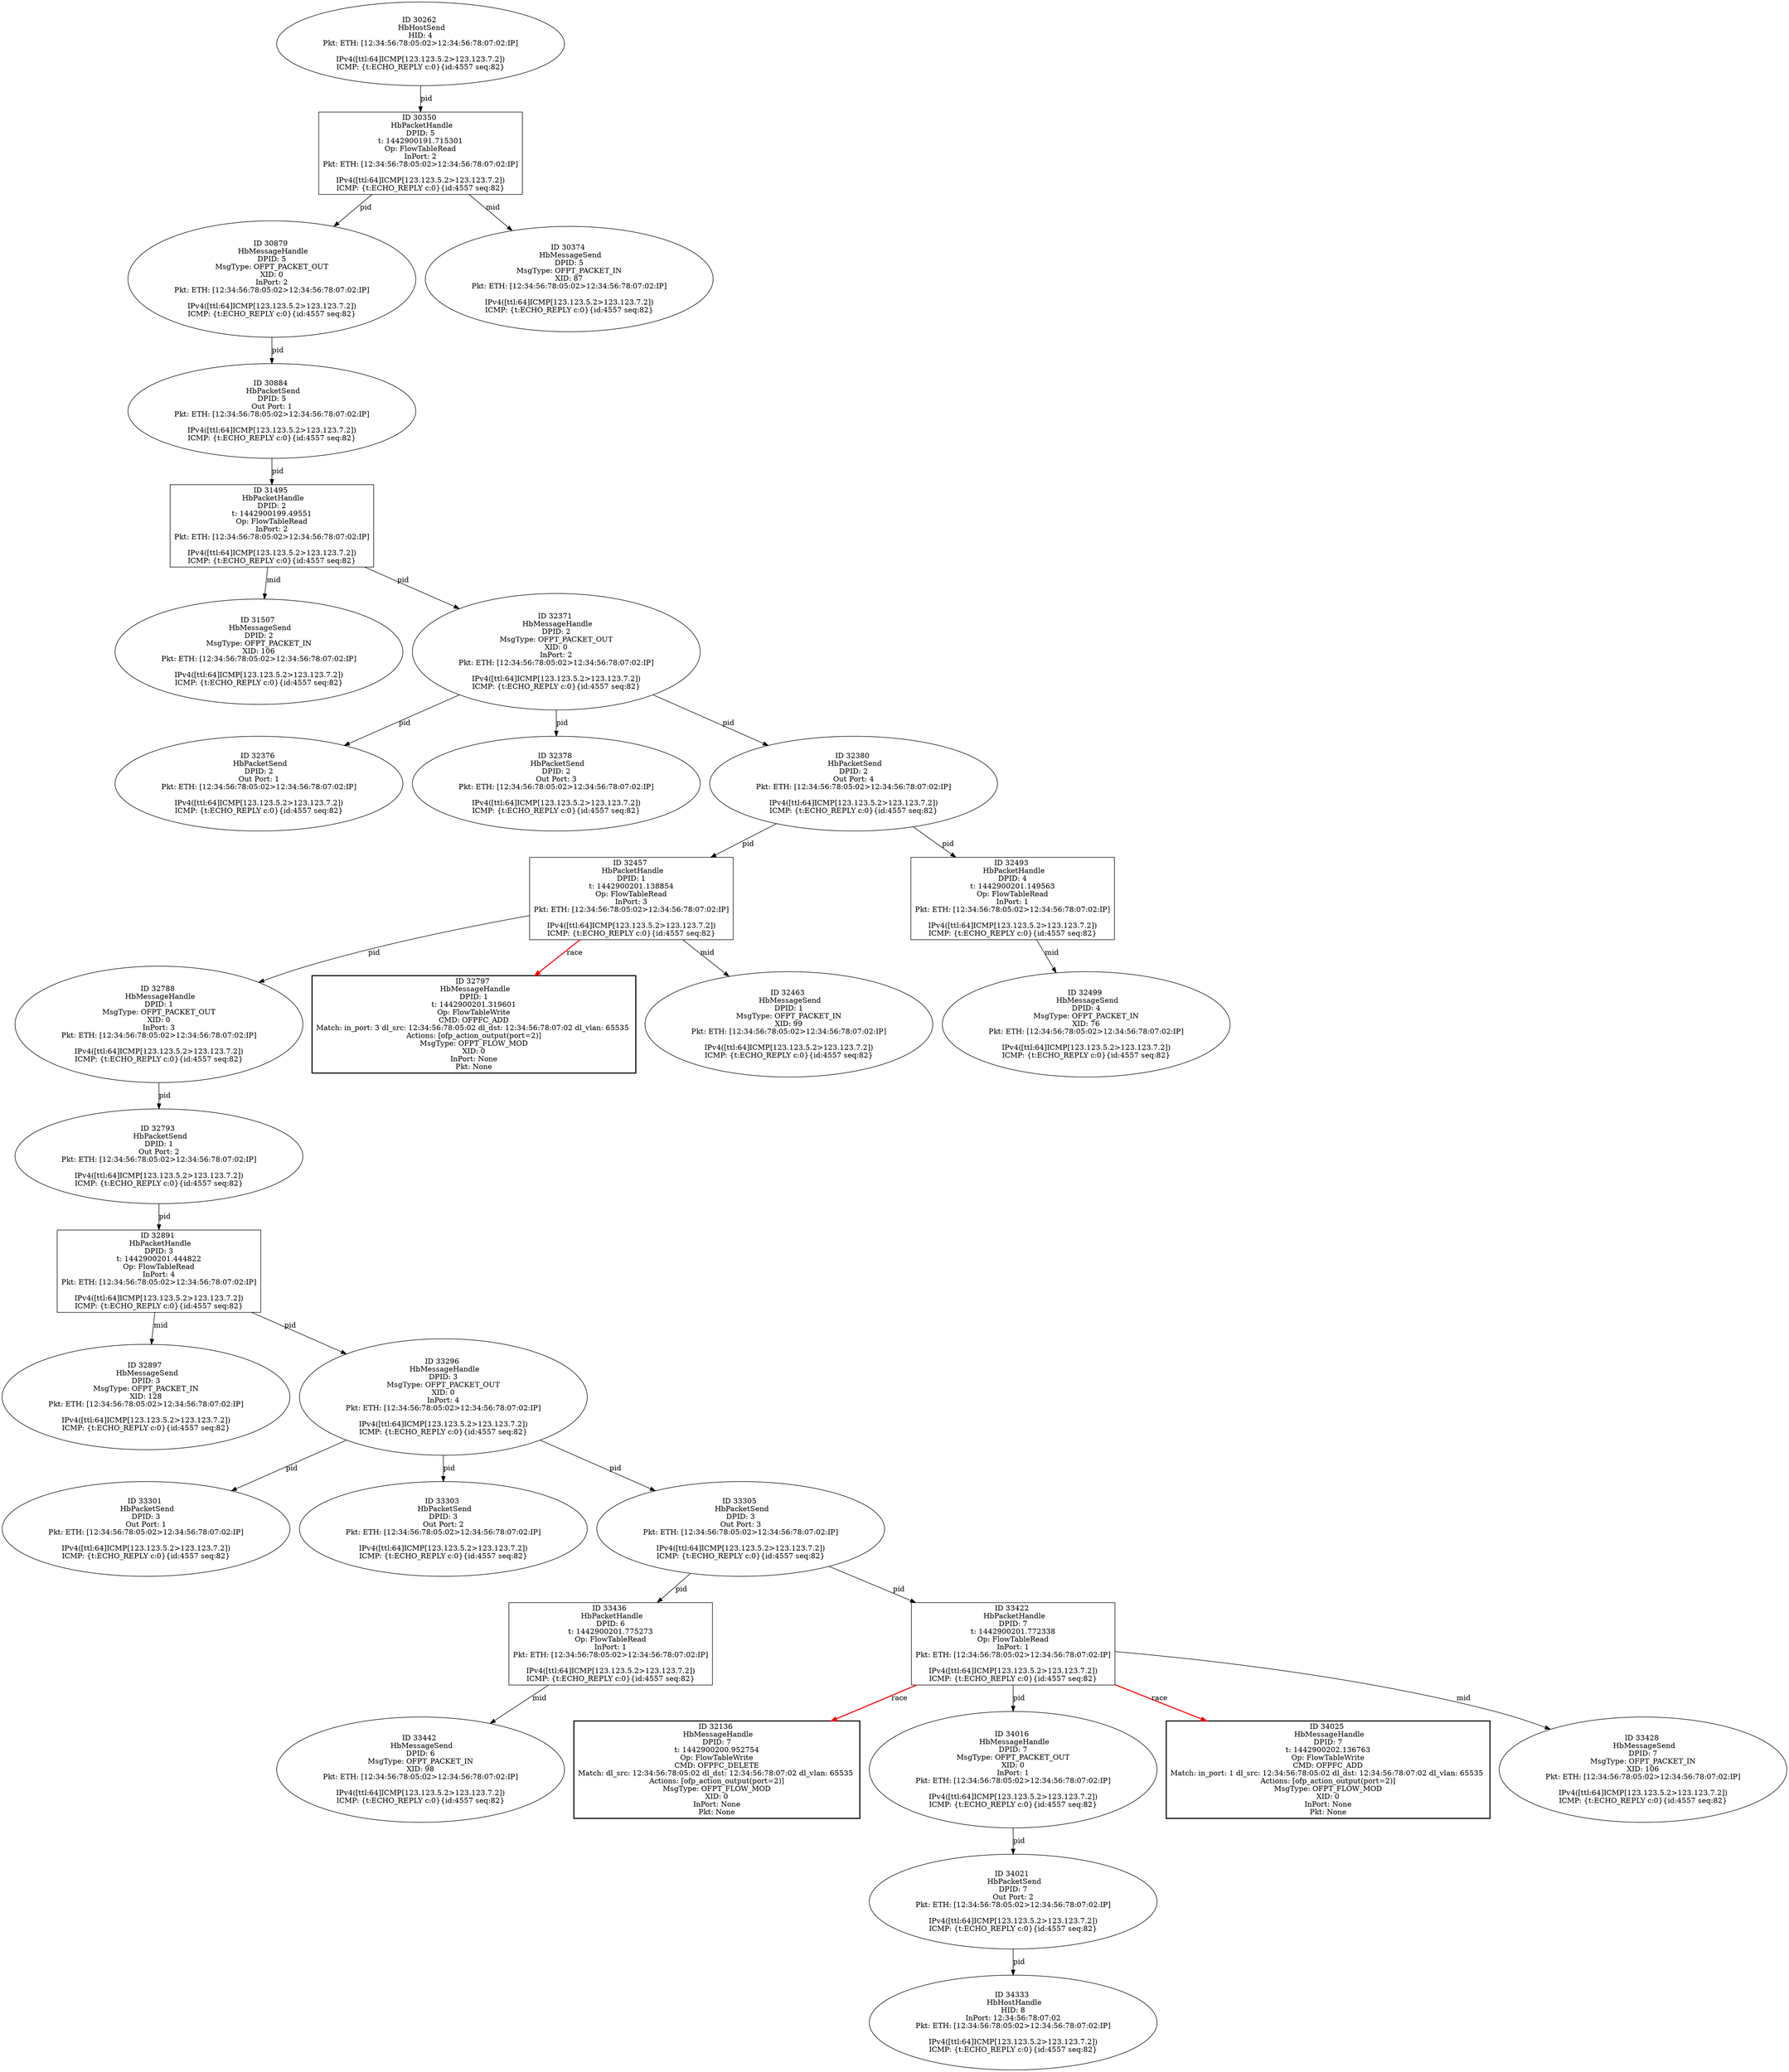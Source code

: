 strict digraph G {
32897 [shape=oval, event=<hb_events.HbMessageSend object at 0x10ebd8150>, label="ID 32897 
 HbMessageSend
DPID: 3
MsgType: OFPT_PACKET_IN
XID: 128
Pkt: ETH: [12:34:56:78:05:02>12:34:56:78:07:02:IP]

IPv4([ttl:64]ICMP[123.123.5.2>123.123.7.2])
ICMP: {t:ECHO_REPLY c:0}{id:4557 seq:82}"];
31495 [shape=box, event=<hb_events.HbPacketHandle object at 0x10e974c90>, label="ID 31495 
 HbPacketHandle
DPID: 2
t: 1442900199.49551
Op: FlowTableRead
InPort: 2
Pkt: ETH: [12:34:56:78:05:02>12:34:56:78:07:02:IP]

IPv4([ttl:64]ICMP[123.123.5.2>123.123.7.2])
ICMP: {t:ECHO_REPLY c:0}{id:4557 seq:82}"];
32136 [shape=box, style=bold, event=<hb_events.HbMessageHandle object at 0x10eaca4d0>, label="ID 32136 
 HbMessageHandle
DPID: 7
t: 1442900200.952754
Op: FlowTableWrite
CMD: OFPFC_DELETE
Match: dl_src: 12:34:56:78:05:02 dl_dst: 12:34:56:78:07:02 dl_vlan: 65535 
Actions: [ofp_action_output(port=2)]
MsgType: OFPT_FLOW_MOD
XID: 0
InPort: None
Pkt: None"];
30350 [shape=box, event=<hb_events.HbPacketHandle object at 0x10e457d50>, label="ID 30350 
 HbPacketHandle
DPID: 5
t: 1442900191.715301
Op: FlowTableRead
InPort: 2
Pkt: ETH: [12:34:56:78:05:02>12:34:56:78:07:02:IP]

IPv4([ttl:64]ICMP[123.123.5.2>123.123.7.2])
ICMP: {t:ECHO_REPLY c:0}{id:4557 seq:82}"];
33296 [shape=oval, event=<hb_events.HbMessageHandle object at 0x10ec72350>, label="ID 33296 
 HbMessageHandle
DPID: 3
MsgType: OFPT_PACKET_OUT
XID: 0
InPort: 4
Pkt: ETH: [12:34:56:78:05:02>12:34:56:78:07:02:IP]

IPv4([ttl:64]ICMP[123.123.5.2>123.123.7.2])
ICMP: {t:ECHO_REPLY c:0}{id:4557 seq:82}"];
31507 [shape=oval, event=<hb_events.HbMessageSend object at 0x10e97aed0>, label="ID 31507 
 HbMessageSend
DPID: 2
MsgType: OFPT_PACKET_IN
XID: 106
Pkt: ETH: [12:34:56:78:05:02>12:34:56:78:07:02:IP]

IPv4([ttl:64]ICMP[123.123.5.2>123.123.7.2])
ICMP: {t:ECHO_REPLY c:0}{id:4557 seq:82}"];
32788 [shape=oval, event=<hb_events.HbMessageHandle object at 0x10ebad610>, label="ID 32788 
 HbMessageHandle
DPID: 1
MsgType: OFPT_PACKET_OUT
XID: 0
InPort: 3
Pkt: ETH: [12:34:56:78:05:02>12:34:56:78:07:02:IP]

IPv4([ttl:64]ICMP[123.123.5.2>123.123.7.2])
ICMP: {t:ECHO_REPLY c:0}{id:4557 seq:82}"];
33301 [shape=oval, event=<hb_events.HbPacketSend object at 0x10ec68f90>, label="ID 33301 
 HbPacketSend
DPID: 3
Out Port: 1
Pkt: ETH: [12:34:56:78:05:02>12:34:56:78:07:02:IP]

IPv4([ttl:64]ICMP[123.123.5.2>123.123.7.2])
ICMP: {t:ECHO_REPLY c:0}{id:4557 seq:82}"];
33303 [shape=oval, event=<hb_events.HbPacketSend object at 0x10ec78050>, label="ID 33303 
 HbPacketSend
DPID: 3
Out Port: 2
Pkt: ETH: [12:34:56:78:05:02>12:34:56:78:07:02:IP]

IPv4([ttl:64]ICMP[123.123.5.2>123.123.7.2])
ICMP: {t:ECHO_REPLY c:0}{id:4557 seq:82}"];
33305 [shape=oval, event=<hb_events.HbPacketSend object at 0x10ec78dd0>, label="ID 33305 
 HbPacketSend
DPID: 3
Out Port: 3
Pkt: ETH: [12:34:56:78:05:02>12:34:56:78:07:02:IP]

IPv4([ttl:64]ICMP[123.123.5.2>123.123.7.2])
ICMP: {t:ECHO_REPLY c:0}{id:4557 seq:82}"];
33436 [shape=box, event=<hb_events.HbPacketHandle object at 0x10eca6b10>, label="ID 33436 
 HbPacketHandle
DPID: 6
t: 1442900201.775273
Op: FlowTableRead
InPort: 1
Pkt: ETH: [12:34:56:78:05:02>12:34:56:78:07:02:IP]

IPv4([ttl:64]ICMP[123.123.5.2>123.123.7.2])
ICMP: {t:ECHO_REPLY c:0}{id:4557 seq:82}"];
34333 [shape=oval, event=<hb_events.HbHostHandle object at 0x10ee73ad0>, label="ID 34333 
 HbHostHandle
HID: 8
InPort: 12:34:56:78:07:02
Pkt: ETH: [12:34:56:78:05:02>12:34:56:78:07:02:IP]

IPv4([ttl:64]ICMP[123.123.5.2>123.123.7.2])
ICMP: {t:ECHO_REPLY c:0}{id:4557 seq:82}"];
30879 [shape=oval, event=<hb_events.HbMessageHandle object at 0x10e72c210>, label="ID 30879 
 HbMessageHandle
DPID: 5
MsgType: OFPT_PACKET_OUT
XID: 0
InPort: 2
Pkt: ETH: [12:34:56:78:05:02>12:34:56:78:07:02:IP]

IPv4([ttl:64]ICMP[123.123.5.2>123.123.7.2])
ICMP: {t:ECHO_REPLY c:0}{id:4557 seq:82}"];
33442 [shape=oval, event=<hb_events.HbMessageSend object at 0x10ecac310>, label="ID 33442 
 HbMessageSend
DPID: 6
MsgType: OFPT_PACKET_IN
XID: 98
Pkt: ETH: [12:34:56:78:05:02>12:34:56:78:07:02:IP]

IPv4([ttl:64]ICMP[123.123.5.2>123.123.7.2])
ICMP: {t:ECHO_REPLY c:0}{id:4557 seq:82}"];
30884 [shape=oval, event=<hb_events.HbPacketSend object at 0x10e783e90>, label="ID 30884 
 HbPacketSend
DPID: 5
Out Port: 1
Pkt: ETH: [12:34:56:78:05:02>12:34:56:78:07:02:IP]

IPv4([ttl:64]ICMP[123.123.5.2>123.123.7.2])
ICMP: {t:ECHO_REPLY c:0}{id:4557 seq:82}"];
30374 [shape=oval, event=<hb_events.HbMessageSend object at 0x10e45d0d0>, label="ID 30374 
 HbMessageSend
DPID: 5
MsgType: OFPT_PACKET_IN
XID: 87
Pkt: ETH: [12:34:56:78:05:02>12:34:56:78:07:02:IP]

IPv4([ttl:64]ICMP[123.123.5.2>123.123.7.2])
ICMP: {t:ECHO_REPLY c:0}{id:4557 seq:82}"];
32797 [shape=box, style=bold, event=<hb_events.HbMessageHandle object at 0x10ebaded0>, label="ID 32797 
 HbMessageHandle
DPID: 1
t: 1442900201.319601
Op: FlowTableWrite
CMD: OFPFC_ADD
Match: in_port: 3 dl_src: 12:34:56:78:05:02 dl_dst: 12:34:56:78:07:02 dl_vlan: 65535 
Actions: [ofp_action_output(port=2)]
MsgType: OFPT_FLOW_MOD
XID: 0
InPort: None
Pkt: None"];
32499 [shape=oval, event=<hb_events.HbMessageSend object at 0x10eb4a390>, label="ID 32499 
 HbMessageSend
DPID: 4
MsgType: OFPT_PACKET_IN
XID: 76
Pkt: ETH: [12:34:56:78:05:02>12:34:56:78:07:02:IP]

IPv4([ttl:64]ICMP[123.123.5.2>123.123.7.2])
ICMP: {t:ECHO_REPLY c:0}{id:4557 seq:82}"];
30262 [shape=oval, event=<hb_events.HbHostSend object at 0x10e3f1dd0>, label="ID 30262 
 HbHostSend
HID: 4
Pkt: ETH: [12:34:56:78:05:02>12:34:56:78:07:02:IP]

IPv4([ttl:64]ICMP[123.123.5.2>123.123.7.2])
ICMP: {t:ECHO_REPLY c:0}{id:4557 seq:82}"];
32457 [shape=box, event=<hb_events.HbPacketHandle object at 0x10eb39310>, label="ID 32457 
 HbPacketHandle
DPID: 1
t: 1442900201.138854
Op: FlowTableRead
InPort: 3
Pkt: ETH: [12:34:56:78:05:02>12:34:56:78:07:02:IP]

IPv4([ttl:64]ICMP[123.123.5.2>123.123.7.2])
ICMP: {t:ECHO_REPLY c:0}{id:4557 seq:82}"];
32463 [shape=oval, event=<hb_events.HbMessageSend object at 0x10eb39dd0>, label="ID 32463 
 HbMessageSend
DPID: 1
MsgType: OFPT_PACKET_IN
XID: 99
Pkt: ETH: [12:34:56:78:05:02>12:34:56:78:07:02:IP]

IPv4([ttl:64]ICMP[123.123.5.2>123.123.7.2])
ICMP: {t:ECHO_REPLY c:0}{id:4557 seq:82}"];
33422 [shape=box, event=<hb_events.HbPacketHandle object at 0x10ec9e450>, label="ID 33422 
 HbPacketHandle
DPID: 7
t: 1442900201.772338
Op: FlowTableRead
InPort: 1
Pkt: ETH: [12:34:56:78:05:02>12:34:56:78:07:02:IP]

IPv4([ttl:64]ICMP[123.123.5.2>123.123.7.2])
ICMP: {t:ECHO_REPLY c:0}{id:4557 seq:82}"];
34016 [shape=oval, event=<hb_events.HbMessageHandle object at 0x10edc0690>, label="ID 34016 
 HbMessageHandle
DPID: 7
MsgType: OFPT_PACKET_OUT
XID: 0
InPort: 1
Pkt: ETH: [12:34:56:78:05:02>12:34:56:78:07:02:IP]

IPv4([ttl:64]ICMP[123.123.5.2>123.123.7.2])
ICMP: {t:ECHO_REPLY c:0}{id:4557 seq:82}"];
34021 [shape=oval, event=<hb_events.HbPacketSend object at 0x10edc7490>, label="ID 34021 
 HbPacketSend
DPID: 7
Out Port: 2
Pkt: ETH: [12:34:56:78:05:02>12:34:56:78:07:02:IP]

IPv4([ttl:64]ICMP[123.123.5.2>123.123.7.2])
ICMP: {t:ECHO_REPLY c:0}{id:4557 seq:82}"];
34025 [shape=box, style=bold, event=<hb_events.HbMessageHandle object at 0x10edcd110>, label="ID 34025 
 HbMessageHandle
DPID: 7
t: 1442900202.136763
Op: FlowTableWrite
CMD: OFPFC_ADD
Match: in_port: 1 dl_src: 12:34:56:78:05:02 dl_dst: 12:34:56:78:07:02 dl_vlan: 65535 
Actions: [ofp_action_output(port=2)]
MsgType: OFPT_FLOW_MOD
XID: 0
InPort: None
Pkt: None"];
32493 [shape=box, event=<hb_events.HbPacketHandle object at 0x10eb47510>, label="ID 32493 
 HbPacketHandle
DPID: 4
t: 1442900201.149563
Op: FlowTableRead
InPort: 1
Pkt: ETH: [12:34:56:78:05:02>12:34:56:78:07:02:IP]

IPv4([ttl:64]ICMP[123.123.5.2>123.123.7.2])
ICMP: {t:ECHO_REPLY c:0}{id:4557 seq:82}"];
32371 [shape=oval, event=<hb_events.HbMessageHandle object at 0x10eb25290>, label="ID 32371 
 HbMessageHandle
DPID: 2
MsgType: OFPT_PACKET_OUT
XID: 0
InPort: 2
Pkt: ETH: [12:34:56:78:05:02>12:34:56:78:07:02:IP]

IPv4([ttl:64]ICMP[123.123.5.2>123.123.7.2])
ICMP: {t:ECHO_REPLY c:0}{id:4557 seq:82}"];
32793 [shape=oval, event=<hb_events.HbPacketSend object at 0x10ebadb10>, label="ID 32793 
 HbPacketSend
DPID: 1
Out Port: 2
Pkt: ETH: [12:34:56:78:05:02>12:34:56:78:07:02:IP]

IPv4([ttl:64]ICMP[123.123.5.2>123.123.7.2])
ICMP: {t:ECHO_REPLY c:0}{id:4557 seq:82}"];
32376 [shape=oval, event=<hb_events.HbPacketSend object at 0x10eb25d10>, label="ID 32376 
 HbPacketSend
DPID: 2
Out Port: 1
Pkt: ETH: [12:34:56:78:05:02>12:34:56:78:07:02:IP]

IPv4([ttl:64]ICMP[123.123.5.2>123.123.7.2])
ICMP: {t:ECHO_REPLY c:0}{id:4557 seq:82}"];
33428 [shape=oval, event=<hb_events.HbMessageSend object at 0x10eca6650>, label="ID 33428 
 HbMessageSend
DPID: 7
MsgType: OFPT_PACKET_IN
XID: 106
Pkt: ETH: [12:34:56:78:05:02>12:34:56:78:07:02:IP]

IPv4([ttl:64]ICMP[123.123.5.2>123.123.7.2])
ICMP: {t:ECHO_REPLY c:0}{id:4557 seq:82}"];
32378 [shape=oval, event=<hb_events.HbPacketSend object at 0x10eb25f50>, label="ID 32378 
 HbPacketSend
DPID: 2
Out Port: 3
Pkt: ETH: [12:34:56:78:05:02>12:34:56:78:07:02:IP]

IPv4([ttl:64]ICMP[123.123.5.2>123.123.7.2])
ICMP: {t:ECHO_REPLY c:0}{id:4557 seq:82}"];
32891 [shape=box, event=<hb_events.HbPacketHandle object at 0x10ebd29d0>, label="ID 32891 
 HbPacketHandle
DPID: 3
t: 1442900201.444822
Op: FlowTableRead
InPort: 4
Pkt: ETH: [12:34:56:78:05:02>12:34:56:78:07:02:IP]

IPv4([ttl:64]ICMP[123.123.5.2>123.123.7.2])
ICMP: {t:ECHO_REPLY c:0}{id:4557 seq:82}"];
32380 [shape=oval, event=<hb_events.HbPacketSend object at 0x10eb261d0>, label="ID 32380 
 HbPacketSend
DPID: 2
Out Port: 4
Pkt: ETH: [12:34:56:78:05:02>12:34:56:78:07:02:IP]

IPv4([ttl:64]ICMP[123.123.5.2>123.123.7.2])
ICMP: {t:ECHO_REPLY c:0}{id:4557 seq:82}"];
31495 -> 31507  [rel=mid, label=mid];
31495 -> 32371  [rel=pid, label=pid];
30350 -> 30374  [rel=mid, label=mid];
30350 -> 30879  [rel=pid, label=pid];
33296 -> 33305  [rel=pid, label=pid];
33296 -> 33301  [rel=pid, label=pid];
33296 -> 33303  [rel=pid, label=pid];
32788 -> 32793  [rel=pid, label=pid];
33305 -> 33436  [rel=pid, label=pid];
33305 -> 33422  [rel=pid, label=pid];
33436 -> 33442  [rel=mid, label=mid];
30879 -> 30884  [rel=pid, label=pid];
30884 -> 31495  [rel=pid, label=pid];
32371 -> 32376  [rel=pid, label=pid];
32371 -> 32378  [rel=pid, label=pid];
32371 -> 32380  [rel=pid, label=pid];
30262 -> 30350  [rel=pid, label=pid];
32457 -> 32788  [rel=pid, label=pid];
32457 -> 32797  [harmful=True, color=red, style=bold, rel=race, label=race];
32457 -> 32463  [rel=mid, label=mid];
33422 -> 34016  [rel=pid, label=pid];
33422 -> 32136  [harmful=True, color=red, style=bold, rel=race, label=race];
33422 -> 33428  [rel=mid, label=mid];
33422 -> 34025  [harmful=True, color=red, style=bold, rel=race, label=race];
34016 -> 34021  [rel=pid, label=pid];
34021 -> 34333  [rel=pid, label=pid];
32493 -> 32499  [rel=mid, label=mid];
32793 -> 32891  [rel=pid, label=pid];
32891 -> 33296  [rel=pid, label=pid];
32891 -> 32897  [rel=mid, label=mid];
32380 -> 32457  [rel=pid, label=pid];
32380 -> 32493  [rel=pid, label=pid];
}
